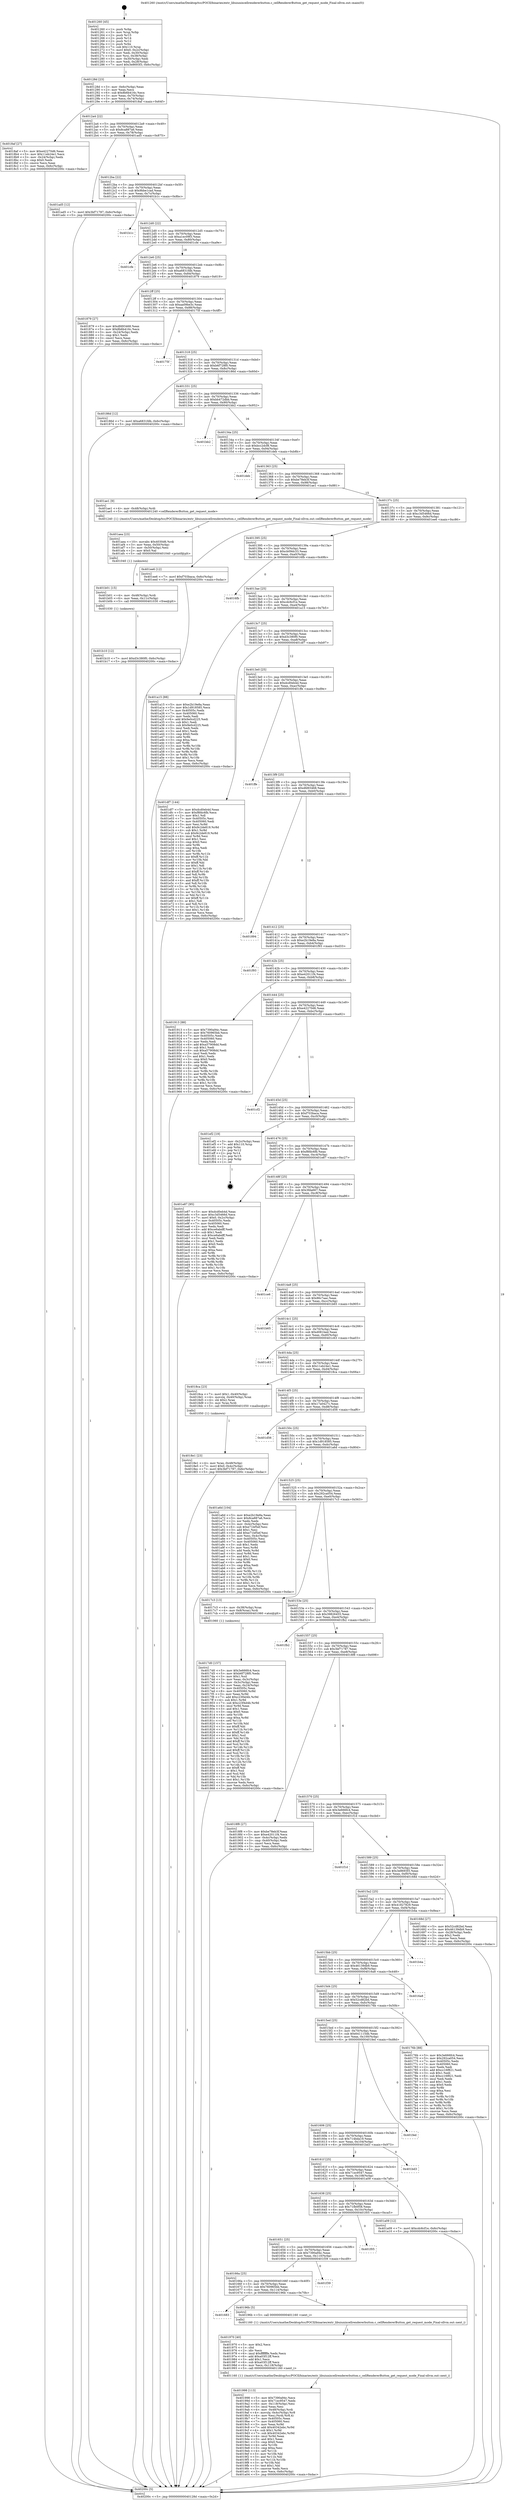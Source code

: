 digraph "0x401260" {
  label = "0x401260 (/mnt/c/Users/mathe/Desktop/tcc/POCII/binaries/extr_libuiunixcellrendererbutton.c_cellRendererButton_get_request_mode_Final-ollvm.out::main(0))"
  labelloc = "t"
  node[shape=record]

  Entry [label="",width=0.3,height=0.3,shape=circle,fillcolor=black,style=filled]
  "0x40128d" [label="{
     0x40128d [23]\l
     | [instrs]\l
     &nbsp;&nbsp;0x40128d \<+3\>: mov -0x6c(%rbp),%eax\l
     &nbsp;&nbsp;0x401290 \<+2\>: mov %eax,%ecx\l
     &nbsp;&nbsp;0x401292 \<+6\>: sub $0x8b6b416c,%ecx\l
     &nbsp;&nbsp;0x401298 \<+3\>: mov %eax,-0x70(%rbp)\l
     &nbsp;&nbsp;0x40129b \<+3\>: mov %ecx,-0x74(%rbp)\l
     &nbsp;&nbsp;0x40129e \<+6\>: je 00000000004018af \<main+0x64f\>\l
  }"]
  "0x4018af" [label="{
     0x4018af [27]\l
     | [instrs]\l
     &nbsp;&nbsp;0x4018af \<+5\>: mov $0xe42270d6,%eax\l
     &nbsp;&nbsp;0x4018b4 \<+5\>: mov $0x11eb24e1,%ecx\l
     &nbsp;&nbsp;0x4018b9 \<+3\>: mov -0x24(%rbp),%edx\l
     &nbsp;&nbsp;0x4018bc \<+3\>: cmp $0x0,%edx\l
     &nbsp;&nbsp;0x4018bf \<+3\>: cmove %ecx,%eax\l
     &nbsp;&nbsp;0x4018c2 \<+3\>: mov %eax,-0x6c(%rbp)\l
     &nbsp;&nbsp;0x4018c5 \<+5\>: jmp 000000000040200c \<main+0xdac\>\l
  }"]
  "0x4012a4" [label="{
     0x4012a4 [22]\l
     | [instrs]\l
     &nbsp;&nbsp;0x4012a4 \<+5\>: jmp 00000000004012a9 \<main+0x49\>\l
     &nbsp;&nbsp;0x4012a9 \<+3\>: mov -0x70(%rbp),%eax\l
     &nbsp;&nbsp;0x4012ac \<+5\>: sub $0x8ca887a6,%eax\l
     &nbsp;&nbsp;0x4012b1 \<+3\>: mov %eax,-0x78(%rbp)\l
     &nbsp;&nbsp;0x4012b4 \<+6\>: je 0000000000401ad5 \<main+0x875\>\l
  }"]
  Exit [label="",width=0.3,height=0.3,shape=circle,fillcolor=black,style=filled,peripheries=2]
  "0x401ad5" [label="{
     0x401ad5 [12]\l
     | [instrs]\l
     &nbsp;&nbsp;0x401ad5 \<+7\>: movl $0x3bf71787,-0x6c(%rbp)\l
     &nbsp;&nbsp;0x401adc \<+5\>: jmp 000000000040200c \<main+0xdac\>\l
  }"]
  "0x4012ba" [label="{
     0x4012ba [22]\l
     | [instrs]\l
     &nbsp;&nbsp;0x4012ba \<+5\>: jmp 00000000004012bf \<main+0x5f\>\l
     &nbsp;&nbsp;0x4012bf \<+3\>: mov -0x70(%rbp),%eax\l
     &nbsp;&nbsp;0x4012c2 \<+5\>: sub $0x9bbe1cad,%eax\l
     &nbsp;&nbsp;0x4012c7 \<+3\>: mov %eax,-0x7c(%rbp)\l
     &nbsp;&nbsp;0x4012ca \<+6\>: je 0000000000401b1c \<main+0x8bc\>\l
  }"]
  "0x401b10" [label="{
     0x401b10 [12]\l
     | [instrs]\l
     &nbsp;&nbsp;0x401b10 \<+7\>: movl $0xd3c380f0,-0x6c(%rbp)\l
     &nbsp;&nbsp;0x401b17 \<+5\>: jmp 000000000040200c \<main+0xdac\>\l
  }"]
  "0x401b1c" [label="{
     0x401b1c\l
  }", style=dashed]
  "0x4012d0" [label="{
     0x4012d0 [22]\l
     | [instrs]\l
     &nbsp;&nbsp;0x4012d0 \<+5\>: jmp 00000000004012d5 \<main+0x75\>\l
     &nbsp;&nbsp;0x4012d5 \<+3\>: mov -0x70(%rbp),%eax\l
     &nbsp;&nbsp;0x4012d8 \<+5\>: sub $0xa1ec09f3,%eax\l
     &nbsp;&nbsp;0x4012dd \<+3\>: mov %eax,-0x80(%rbp)\l
     &nbsp;&nbsp;0x4012e0 \<+6\>: je 0000000000401cfe \<main+0xa9e\>\l
  }"]
  "0x401b01" [label="{
     0x401b01 [15]\l
     | [instrs]\l
     &nbsp;&nbsp;0x401b01 \<+4\>: mov -0x48(%rbp),%rdi\l
     &nbsp;&nbsp;0x401b05 \<+6\>: mov %eax,-0x11c(%rbp)\l
     &nbsp;&nbsp;0x401b0b \<+5\>: call 0000000000401030 \<free@plt\>\l
     | [calls]\l
     &nbsp;&nbsp;0x401030 \{1\} (unknown)\l
  }"]
  "0x401cfe" [label="{
     0x401cfe\l
  }", style=dashed]
  "0x4012e6" [label="{
     0x4012e6 [25]\l
     | [instrs]\l
     &nbsp;&nbsp;0x4012e6 \<+5\>: jmp 00000000004012eb \<main+0x8b\>\l
     &nbsp;&nbsp;0x4012eb \<+3\>: mov -0x70(%rbp),%eax\l
     &nbsp;&nbsp;0x4012ee \<+5\>: sub $0xa6831fdb,%eax\l
     &nbsp;&nbsp;0x4012f3 \<+6\>: mov %eax,-0x84(%rbp)\l
     &nbsp;&nbsp;0x4012f9 \<+6\>: je 0000000000401879 \<main+0x619\>\l
  }"]
  "0x401aea" [label="{
     0x401aea [23]\l
     | [instrs]\l
     &nbsp;&nbsp;0x401aea \<+10\>: movabs $0x4030d6,%rdi\l
     &nbsp;&nbsp;0x401af4 \<+3\>: mov %eax,-0x50(%rbp)\l
     &nbsp;&nbsp;0x401af7 \<+3\>: mov -0x50(%rbp),%esi\l
     &nbsp;&nbsp;0x401afa \<+2\>: mov $0x0,%al\l
     &nbsp;&nbsp;0x401afc \<+5\>: call 0000000000401040 \<printf@plt\>\l
     | [calls]\l
     &nbsp;&nbsp;0x401040 \{1\} (unknown)\l
  }"]
  "0x401879" [label="{
     0x401879 [27]\l
     | [instrs]\l
     &nbsp;&nbsp;0x401879 \<+5\>: mov $0xdfd93468,%eax\l
     &nbsp;&nbsp;0x40187e \<+5\>: mov $0x8b6b416c,%ecx\l
     &nbsp;&nbsp;0x401883 \<+3\>: mov -0x24(%rbp),%edx\l
     &nbsp;&nbsp;0x401886 \<+3\>: cmp $0x1,%edx\l
     &nbsp;&nbsp;0x401889 \<+3\>: cmovl %ecx,%eax\l
     &nbsp;&nbsp;0x40188c \<+3\>: mov %eax,-0x6c(%rbp)\l
     &nbsp;&nbsp;0x40188f \<+5\>: jmp 000000000040200c \<main+0xdac\>\l
  }"]
  "0x4012ff" [label="{
     0x4012ff [25]\l
     | [instrs]\l
     &nbsp;&nbsp;0x4012ff \<+5\>: jmp 0000000000401304 \<main+0xa4\>\l
     &nbsp;&nbsp;0x401304 \<+3\>: mov -0x70(%rbp),%eax\l
     &nbsp;&nbsp;0x401307 \<+5\>: sub $0xaa09be3c,%eax\l
     &nbsp;&nbsp;0x40130c \<+6\>: mov %eax,-0x88(%rbp)\l
     &nbsp;&nbsp;0x401312 \<+6\>: je 000000000040175f \<main+0x4ff\>\l
  }"]
  "0x401998" [label="{
     0x401998 [113]\l
     | [instrs]\l
     &nbsp;&nbsp;0x401998 \<+5\>: mov $0x7390a94c,%ecx\l
     &nbsp;&nbsp;0x40199d \<+5\>: mov $0x71ec9547,%edx\l
     &nbsp;&nbsp;0x4019a2 \<+6\>: mov -0x118(%rbp),%esi\l
     &nbsp;&nbsp;0x4019a8 \<+3\>: imul %eax,%esi\l
     &nbsp;&nbsp;0x4019ab \<+4\>: mov -0x48(%rbp),%rdi\l
     &nbsp;&nbsp;0x4019af \<+4\>: movslq -0x4c(%rbp),%r8\l
     &nbsp;&nbsp;0x4019b3 \<+4\>: mov %esi,(%rdi,%r8,4)\l
     &nbsp;&nbsp;0x4019b7 \<+7\>: mov 0x40505c,%eax\l
     &nbsp;&nbsp;0x4019be \<+7\>: mov 0x405060,%esi\l
     &nbsp;&nbsp;0x4019c5 \<+3\>: mov %eax,%r9d\l
     &nbsp;&nbsp;0x4019c8 \<+7\>: add $0x40342ebc,%r9d\l
     &nbsp;&nbsp;0x4019cf \<+4\>: sub $0x1,%r9d\l
     &nbsp;&nbsp;0x4019d3 \<+7\>: sub $0x40342ebc,%r9d\l
     &nbsp;&nbsp;0x4019da \<+4\>: imul %r9d,%eax\l
     &nbsp;&nbsp;0x4019de \<+3\>: and $0x1,%eax\l
     &nbsp;&nbsp;0x4019e1 \<+3\>: cmp $0x0,%eax\l
     &nbsp;&nbsp;0x4019e4 \<+4\>: sete %r10b\l
     &nbsp;&nbsp;0x4019e8 \<+3\>: cmp $0xa,%esi\l
     &nbsp;&nbsp;0x4019eb \<+4\>: setl %r11b\l
     &nbsp;&nbsp;0x4019ef \<+3\>: mov %r10b,%bl\l
     &nbsp;&nbsp;0x4019f2 \<+3\>: and %r11b,%bl\l
     &nbsp;&nbsp;0x4019f5 \<+3\>: xor %r11b,%r10b\l
     &nbsp;&nbsp;0x4019f8 \<+3\>: or %r10b,%bl\l
     &nbsp;&nbsp;0x4019fb \<+3\>: test $0x1,%bl\l
     &nbsp;&nbsp;0x4019fe \<+3\>: cmovne %edx,%ecx\l
     &nbsp;&nbsp;0x401a01 \<+3\>: mov %ecx,-0x6c(%rbp)\l
     &nbsp;&nbsp;0x401a04 \<+5\>: jmp 000000000040200c \<main+0xdac\>\l
  }"]
  "0x40175f" [label="{
     0x40175f\l
  }", style=dashed]
  "0x401318" [label="{
     0x401318 [25]\l
     | [instrs]\l
     &nbsp;&nbsp;0x401318 \<+5\>: jmp 000000000040131d \<main+0xbd\>\l
     &nbsp;&nbsp;0x40131d \<+3\>: mov -0x70(%rbp),%eax\l
     &nbsp;&nbsp;0x401320 \<+5\>: sub $0xb6f728f0,%eax\l
     &nbsp;&nbsp;0x401325 \<+6\>: mov %eax,-0x8c(%rbp)\l
     &nbsp;&nbsp;0x40132b \<+6\>: je 000000000040186d \<main+0x60d\>\l
  }"]
  "0x401970" [label="{
     0x401970 [40]\l
     | [instrs]\l
     &nbsp;&nbsp;0x401970 \<+5\>: mov $0x2,%ecx\l
     &nbsp;&nbsp;0x401975 \<+1\>: cltd\l
     &nbsp;&nbsp;0x401976 \<+2\>: idiv %ecx\l
     &nbsp;&nbsp;0x401978 \<+6\>: imul $0xfffffffe,%edx,%ecx\l
     &nbsp;&nbsp;0x40197e \<+6\>: add $0xa03f12ff,%ecx\l
     &nbsp;&nbsp;0x401984 \<+3\>: add $0x1,%ecx\l
     &nbsp;&nbsp;0x401987 \<+6\>: sub $0xa03f12ff,%ecx\l
     &nbsp;&nbsp;0x40198d \<+6\>: mov %ecx,-0x118(%rbp)\l
     &nbsp;&nbsp;0x401993 \<+5\>: call 0000000000401160 \<next_i\>\l
     | [calls]\l
     &nbsp;&nbsp;0x401160 \{1\} (/mnt/c/Users/mathe/Desktop/tcc/POCII/binaries/extr_libuiunixcellrendererbutton.c_cellRendererButton_get_request_mode_Final-ollvm.out::next_i)\l
  }"]
  "0x40186d" [label="{
     0x40186d [12]\l
     | [instrs]\l
     &nbsp;&nbsp;0x40186d \<+7\>: movl $0xa6831fdb,-0x6c(%rbp)\l
     &nbsp;&nbsp;0x401874 \<+5\>: jmp 000000000040200c \<main+0xdac\>\l
  }"]
  "0x401331" [label="{
     0x401331 [25]\l
     | [instrs]\l
     &nbsp;&nbsp;0x401331 \<+5\>: jmp 0000000000401336 \<main+0xd6\>\l
     &nbsp;&nbsp;0x401336 \<+3\>: mov -0x70(%rbp),%eax\l
     &nbsp;&nbsp;0x401339 \<+5\>: sub $0xbb472dbb,%eax\l
     &nbsp;&nbsp;0x40133e \<+6\>: mov %eax,-0x90(%rbp)\l
     &nbsp;&nbsp;0x401344 \<+6\>: je 0000000000401bb2 \<main+0x952\>\l
  }"]
  "0x401683" [label="{
     0x401683\l
  }", style=dashed]
  "0x401bb2" [label="{
     0x401bb2\l
  }", style=dashed]
  "0x40134a" [label="{
     0x40134a [25]\l
     | [instrs]\l
     &nbsp;&nbsp;0x40134a \<+5\>: jmp 000000000040134f \<main+0xef\>\l
     &nbsp;&nbsp;0x40134f \<+3\>: mov -0x70(%rbp),%eax\l
     &nbsp;&nbsp;0x401352 \<+5\>: sub $0xbcc2dcf8,%eax\l
     &nbsp;&nbsp;0x401357 \<+6\>: mov %eax,-0x94(%rbp)\l
     &nbsp;&nbsp;0x40135d \<+6\>: je 0000000000401deb \<main+0xb8b\>\l
  }"]
  "0x40196b" [label="{
     0x40196b [5]\l
     | [instrs]\l
     &nbsp;&nbsp;0x40196b \<+5\>: call 0000000000401160 \<next_i\>\l
     | [calls]\l
     &nbsp;&nbsp;0x401160 \{1\} (/mnt/c/Users/mathe/Desktop/tcc/POCII/binaries/extr_libuiunixcellrendererbutton.c_cellRendererButton_get_request_mode_Final-ollvm.out::next_i)\l
  }"]
  "0x401deb" [label="{
     0x401deb\l
  }", style=dashed]
  "0x401363" [label="{
     0x401363 [25]\l
     | [instrs]\l
     &nbsp;&nbsp;0x401363 \<+5\>: jmp 0000000000401368 \<main+0x108\>\l
     &nbsp;&nbsp;0x401368 \<+3\>: mov -0x70(%rbp),%eax\l
     &nbsp;&nbsp;0x40136b \<+5\>: sub $0xbe78eb3f,%eax\l
     &nbsp;&nbsp;0x401370 \<+6\>: mov %eax,-0x98(%rbp)\l
     &nbsp;&nbsp;0x401376 \<+6\>: je 0000000000401ae1 \<main+0x881\>\l
  }"]
  "0x40166a" [label="{
     0x40166a [25]\l
     | [instrs]\l
     &nbsp;&nbsp;0x40166a \<+5\>: jmp 000000000040166f \<main+0x40f\>\l
     &nbsp;&nbsp;0x40166f \<+3\>: mov -0x70(%rbp),%eax\l
     &nbsp;&nbsp;0x401672 \<+5\>: sub $0x760965bb,%eax\l
     &nbsp;&nbsp;0x401677 \<+6\>: mov %eax,-0x114(%rbp)\l
     &nbsp;&nbsp;0x40167d \<+6\>: je 000000000040196b \<main+0x70b\>\l
  }"]
  "0x401ae1" [label="{
     0x401ae1 [9]\l
     | [instrs]\l
     &nbsp;&nbsp;0x401ae1 \<+4\>: mov -0x48(%rbp),%rdi\l
     &nbsp;&nbsp;0x401ae5 \<+5\>: call 0000000000401240 \<cellRendererButton_get_request_mode\>\l
     | [calls]\l
     &nbsp;&nbsp;0x401240 \{1\} (/mnt/c/Users/mathe/Desktop/tcc/POCII/binaries/extr_libuiunixcellrendererbutton.c_cellRendererButton_get_request_mode_Final-ollvm.out::cellRendererButton_get_request_mode)\l
  }"]
  "0x40137c" [label="{
     0x40137c [25]\l
     | [instrs]\l
     &nbsp;&nbsp;0x40137c \<+5\>: jmp 0000000000401381 \<main+0x121\>\l
     &nbsp;&nbsp;0x401381 \<+3\>: mov -0x70(%rbp),%eax\l
     &nbsp;&nbsp;0x401384 \<+5\>: sub $0xc3d5466d,%eax\l
     &nbsp;&nbsp;0x401389 \<+6\>: mov %eax,-0x9c(%rbp)\l
     &nbsp;&nbsp;0x40138f \<+6\>: je 0000000000401ee6 \<main+0xc86\>\l
  }"]
  "0x401f39" [label="{
     0x401f39\l
  }", style=dashed]
  "0x401ee6" [label="{
     0x401ee6 [12]\l
     | [instrs]\l
     &nbsp;&nbsp;0x401ee6 \<+7\>: movl $0xf703baca,-0x6c(%rbp)\l
     &nbsp;&nbsp;0x401eed \<+5\>: jmp 000000000040200c \<main+0xdac\>\l
  }"]
  "0x401395" [label="{
     0x401395 [25]\l
     | [instrs]\l
     &nbsp;&nbsp;0x401395 \<+5\>: jmp 000000000040139a \<main+0x13a\>\l
     &nbsp;&nbsp;0x40139a \<+3\>: mov -0x70(%rbp),%eax\l
     &nbsp;&nbsp;0x40139d \<+5\>: sub $0xcb09dc33,%eax\l
     &nbsp;&nbsp;0x4013a2 \<+6\>: mov %eax,-0xa0(%rbp)\l
     &nbsp;&nbsp;0x4013a8 \<+6\>: je 00000000004016fb \<main+0x49b\>\l
  }"]
  "0x401651" [label="{
     0x401651 [25]\l
     | [instrs]\l
     &nbsp;&nbsp;0x401651 \<+5\>: jmp 0000000000401656 \<main+0x3f6\>\l
     &nbsp;&nbsp;0x401656 \<+3\>: mov -0x70(%rbp),%eax\l
     &nbsp;&nbsp;0x401659 \<+5\>: sub $0x7390a94c,%eax\l
     &nbsp;&nbsp;0x40165e \<+6\>: mov %eax,-0x110(%rbp)\l
     &nbsp;&nbsp;0x401664 \<+6\>: je 0000000000401f39 \<main+0xcd9\>\l
  }"]
  "0x4016fb" [label="{
     0x4016fb\l
  }", style=dashed]
  "0x4013ae" [label="{
     0x4013ae [25]\l
     | [instrs]\l
     &nbsp;&nbsp;0x4013ae \<+5\>: jmp 00000000004013b3 \<main+0x153\>\l
     &nbsp;&nbsp;0x4013b3 \<+3\>: mov -0x70(%rbp),%eax\l
     &nbsp;&nbsp;0x4013b6 \<+5\>: sub $0xcdc6cf1e,%eax\l
     &nbsp;&nbsp;0x4013bb \<+6\>: mov %eax,-0xa4(%rbp)\l
     &nbsp;&nbsp;0x4013c1 \<+6\>: je 0000000000401a15 \<main+0x7b5\>\l
  }"]
  "0x401f05" [label="{
     0x401f05\l
  }", style=dashed]
  "0x401a15" [label="{
     0x401a15 [88]\l
     | [instrs]\l
     &nbsp;&nbsp;0x401a15 \<+5\>: mov $0xe2b19e8a,%eax\l
     &nbsp;&nbsp;0x401a1a \<+5\>: mov $0x1d918585,%ecx\l
     &nbsp;&nbsp;0x401a1f \<+7\>: mov 0x40505c,%edx\l
     &nbsp;&nbsp;0x401a26 \<+7\>: mov 0x405060,%esi\l
     &nbsp;&nbsp;0x401a2d \<+2\>: mov %edx,%edi\l
     &nbsp;&nbsp;0x401a2f \<+6\>: add $0x9e0cd225,%edi\l
     &nbsp;&nbsp;0x401a35 \<+3\>: sub $0x1,%edi\l
     &nbsp;&nbsp;0x401a38 \<+6\>: sub $0x9e0cd225,%edi\l
     &nbsp;&nbsp;0x401a3e \<+3\>: imul %edi,%edx\l
     &nbsp;&nbsp;0x401a41 \<+3\>: and $0x1,%edx\l
     &nbsp;&nbsp;0x401a44 \<+3\>: cmp $0x0,%edx\l
     &nbsp;&nbsp;0x401a47 \<+4\>: sete %r8b\l
     &nbsp;&nbsp;0x401a4b \<+3\>: cmp $0xa,%esi\l
     &nbsp;&nbsp;0x401a4e \<+4\>: setl %r9b\l
     &nbsp;&nbsp;0x401a52 \<+3\>: mov %r8b,%r10b\l
     &nbsp;&nbsp;0x401a55 \<+3\>: and %r9b,%r10b\l
     &nbsp;&nbsp;0x401a58 \<+3\>: xor %r9b,%r8b\l
     &nbsp;&nbsp;0x401a5b \<+3\>: or %r8b,%r10b\l
     &nbsp;&nbsp;0x401a5e \<+4\>: test $0x1,%r10b\l
     &nbsp;&nbsp;0x401a62 \<+3\>: cmovne %ecx,%eax\l
     &nbsp;&nbsp;0x401a65 \<+3\>: mov %eax,-0x6c(%rbp)\l
     &nbsp;&nbsp;0x401a68 \<+5\>: jmp 000000000040200c \<main+0xdac\>\l
  }"]
  "0x4013c7" [label="{
     0x4013c7 [25]\l
     | [instrs]\l
     &nbsp;&nbsp;0x4013c7 \<+5\>: jmp 00000000004013cc \<main+0x16c\>\l
     &nbsp;&nbsp;0x4013cc \<+3\>: mov -0x70(%rbp),%eax\l
     &nbsp;&nbsp;0x4013cf \<+5\>: sub $0xd3c380f0,%eax\l
     &nbsp;&nbsp;0x4013d4 \<+6\>: mov %eax,-0xa8(%rbp)\l
     &nbsp;&nbsp;0x4013da \<+6\>: je 0000000000401df7 \<main+0xb97\>\l
  }"]
  "0x401638" [label="{
     0x401638 [25]\l
     | [instrs]\l
     &nbsp;&nbsp;0x401638 \<+5\>: jmp 000000000040163d \<main+0x3dd\>\l
     &nbsp;&nbsp;0x40163d \<+3\>: mov -0x70(%rbp),%eax\l
     &nbsp;&nbsp;0x401640 \<+5\>: sub $0x71fb0f58,%eax\l
     &nbsp;&nbsp;0x401645 \<+6\>: mov %eax,-0x10c(%rbp)\l
     &nbsp;&nbsp;0x40164b \<+6\>: je 0000000000401f05 \<main+0xca5\>\l
  }"]
  "0x401df7" [label="{
     0x401df7 [144]\l
     | [instrs]\l
     &nbsp;&nbsp;0x401df7 \<+5\>: mov $0xdcd0eb4d,%eax\l
     &nbsp;&nbsp;0x401dfc \<+5\>: mov $0xf8fdc6fb,%ecx\l
     &nbsp;&nbsp;0x401e01 \<+2\>: mov $0x1,%dl\l
     &nbsp;&nbsp;0x401e03 \<+7\>: mov 0x40505c,%esi\l
     &nbsp;&nbsp;0x401e0a \<+7\>: mov 0x405060,%edi\l
     &nbsp;&nbsp;0x401e11 \<+3\>: mov %esi,%r8d\l
     &nbsp;&nbsp;0x401e14 \<+7\>: add $0x9c2de819,%r8d\l
     &nbsp;&nbsp;0x401e1b \<+4\>: sub $0x1,%r8d\l
     &nbsp;&nbsp;0x401e1f \<+7\>: sub $0x9c2de819,%r8d\l
     &nbsp;&nbsp;0x401e26 \<+4\>: imul %r8d,%esi\l
     &nbsp;&nbsp;0x401e2a \<+3\>: and $0x1,%esi\l
     &nbsp;&nbsp;0x401e2d \<+3\>: cmp $0x0,%esi\l
     &nbsp;&nbsp;0x401e30 \<+4\>: sete %r9b\l
     &nbsp;&nbsp;0x401e34 \<+3\>: cmp $0xa,%edi\l
     &nbsp;&nbsp;0x401e37 \<+4\>: setl %r10b\l
     &nbsp;&nbsp;0x401e3b \<+3\>: mov %r9b,%r11b\l
     &nbsp;&nbsp;0x401e3e \<+4\>: xor $0xff,%r11b\l
     &nbsp;&nbsp;0x401e42 \<+3\>: mov %r10b,%bl\l
     &nbsp;&nbsp;0x401e45 \<+3\>: xor $0xff,%bl\l
     &nbsp;&nbsp;0x401e48 \<+3\>: xor $0x1,%dl\l
     &nbsp;&nbsp;0x401e4b \<+3\>: mov %r11b,%r14b\l
     &nbsp;&nbsp;0x401e4e \<+4\>: and $0xff,%r14b\l
     &nbsp;&nbsp;0x401e52 \<+3\>: and %dl,%r9b\l
     &nbsp;&nbsp;0x401e55 \<+3\>: mov %bl,%r15b\l
     &nbsp;&nbsp;0x401e58 \<+4\>: and $0xff,%r15b\l
     &nbsp;&nbsp;0x401e5c \<+3\>: and %dl,%r10b\l
     &nbsp;&nbsp;0x401e5f \<+3\>: or %r9b,%r14b\l
     &nbsp;&nbsp;0x401e62 \<+3\>: or %r10b,%r15b\l
     &nbsp;&nbsp;0x401e65 \<+3\>: xor %r15b,%r14b\l
     &nbsp;&nbsp;0x401e68 \<+3\>: or %bl,%r11b\l
     &nbsp;&nbsp;0x401e6b \<+4\>: xor $0xff,%r11b\l
     &nbsp;&nbsp;0x401e6f \<+3\>: or $0x1,%dl\l
     &nbsp;&nbsp;0x401e72 \<+3\>: and %dl,%r11b\l
     &nbsp;&nbsp;0x401e75 \<+3\>: or %r11b,%r14b\l
     &nbsp;&nbsp;0x401e78 \<+4\>: test $0x1,%r14b\l
     &nbsp;&nbsp;0x401e7c \<+3\>: cmovne %ecx,%eax\l
     &nbsp;&nbsp;0x401e7f \<+3\>: mov %eax,-0x6c(%rbp)\l
     &nbsp;&nbsp;0x401e82 \<+5\>: jmp 000000000040200c \<main+0xdac\>\l
  }"]
  "0x4013e0" [label="{
     0x4013e0 [25]\l
     | [instrs]\l
     &nbsp;&nbsp;0x4013e0 \<+5\>: jmp 00000000004013e5 \<main+0x185\>\l
     &nbsp;&nbsp;0x4013e5 \<+3\>: mov -0x70(%rbp),%eax\l
     &nbsp;&nbsp;0x4013e8 \<+5\>: sub $0xdcd0eb4d,%eax\l
     &nbsp;&nbsp;0x4013ed \<+6\>: mov %eax,-0xac(%rbp)\l
     &nbsp;&nbsp;0x4013f3 \<+6\>: je 0000000000401ffe \<main+0xd9e\>\l
  }"]
  "0x401a09" [label="{
     0x401a09 [12]\l
     | [instrs]\l
     &nbsp;&nbsp;0x401a09 \<+7\>: movl $0xcdc6cf1e,-0x6c(%rbp)\l
     &nbsp;&nbsp;0x401a10 \<+5\>: jmp 000000000040200c \<main+0xdac\>\l
  }"]
  "0x401ffe" [label="{
     0x401ffe\l
  }", style=dashed]
  "0x4013f9" [label="{
     0x4013f9 [25]\l
     | [instrs]\l
     &nbsp;&nbsp;0x4013f9 \<+5\>: jmp 00000000004013fe \<main+0x19e\>\l
     &nbsp;&nbsp;0x4013fe \<+3\>: mov -0x70(%rbp),%eax\l
     &nbsp;&nbsp;0x401401 \<+5\>: sub $0xdfd93468,%eax\l
     &nbsp;&nbsp;0x401406 \<+6\>: mov %eax,-0xb0(%rbp)\l
     &nbsp;&nbsp;0x40140c \<+6\>: je 0000000000401894 \<main+0x634\>\l
  }"]
  "0x40161f" [label="{
     0x40161f [25]\l
     | [instrs]\l
     &nbsp;&nbsp;0x40161f \<+5\>: jmp 0000000000401624 \<main+0x3c4\>\l
     &nbsp;&nbsp;0x401624 \<+3\>: mov -0x70(%rbp),%eax\l
     &nbsp;&nbsp;0x401627 \<+5\>: sub $0x71ec9547,%eax\l
     &nbsp;&nbsp;0x40162c \<+6\>: mov %eax,-0x108(%rbp)\l
     &nbsp;&nbsp;0x401632 \<+6\>: je 0000000000401a09 \<main+0x7a9\>\l
  }"]
  "0x401894" [label="{
     0x401894\l
  }", style=dashed]
  "0x401412" [label="{
     0x401412 [25]\l
     | [instrs]\l
     &nbsp;&nbsp;0x401412 \<+5\>: jmp 0000000000401417 \<main+0x1b7\>\l
     &nbsp;&nbsp;0x401417 \<+3\>: mov -0x70(%rbp),%eax\l
     &nbsp;&nbsp;0x40141a \<+5\>: sub $0xe2b19e8a,%eax\l
     &nbsp;&nbsp;0x40141f \<+6\>: mov %eax,-0xb4(%rbp)\l
     &nbsp;&nbsp;0x401425 \<+6\>: je 0000000000401f93 \<main+0xd33\>\l
  }"]
  "0x401bd3" [label="{
     0x401bd3\l
  }", style=dashed]
  "0x401f93" [label="{
     0x401f93\l
  }", style=dashed]
  "0x40142b" [label="{
     0x40142b [25]\l
     | [instrs]\l
     &nbsp;&nbsp;0x40142b \<+5\>: jmp 0000000000401430 \<main+0x1d0\>\l
     &nbsp;&nbsp;0x401430 \<+3\>: mov -0x70(%rbp),%eax\l
     &nbsp;&nbsp;0x401433 \<+5\>: sub $0xe42011f4,%eax\l
     &nbsp;&nbsp;0x401438 \<+6\>: mov %eax,-0xb8(%rbp)\l
     &nbsp;&nbsp;0x40143e \<+6\>: je 0000000000401913 \<main+0x6b3\>\l
  }"]
  "0x401606" [label="{
     0x401606 [25]\l
     | [instrs]\l
     &nbsp;&nbsp;0x401606 \<+5\>: jmp 000000000040160b \<main+0x3ab\>\l
     &nbsp;&nbsp;0x40160b \<+3\>: mov -0x70(%rbp),%eax\l
     &nbsp;&nbsp;0x40160e \<+5\>: sub $0x714bda19,%eax\l
     &nbsp;&nbsp;0x401613 \<+6\>: mov %eax,-0x104(%rbp)\l
     &nbsp;&nbsp;0x401619 \<+6\>: je 0000000000401bd3 \<main+0x973\>\l
  }"]
  "0x401913" [label="{
     0x401913 [88]\l
     | [instrs]\l
     &nbsp;&nbsp;0x401913 \<+5\>: mov $0x7390a94c,%eax\l
     &nbsp;&nbsp;0x401918 \<+5\>: mov $0x760965bb,%ecx\l
     &nbsp;&nbsp;0x40191d \<+7\>: mov 0x40505c,%edx\l
     &nbsp;&nbsp;0x401924 \<+7\>: mov 0x405060,%esi\l
     &nbsp;&nbsp;0x40192b \<+2\>: mov %edx,%edi\l
     &nbsp;&nbsp;0x40192d \<+6\>: add $0xa57908dd,%edi\l
     &nbsp;&nbsp;0x401933 \<+3\>: sub $0x1,%edi\l
     &nbsp;&nbsp;0x401936 \<+6\>: sub $0xa57908dd,%edi\l
     &nbsp;&nbsp;0x40193c \<+3\>: imul %edi,%edx\l
     &nbsp;&nbsp;0x40193f \<+3\>: and $0x1,%edx\l
     &nbsp;&nbsp;0x401942 \<+3\>: cmp $0x0,%edx\l
     &nbsp;&nbsp;0x401945 \<+4\>: sete %r8b\l
     &nbsp;&nbsp;0x401949 \<+3\>: cmp $0xa,%esi\l
     &nbsp;&nbsp;0x40194c \<+4\>: setl %r9b\l
     &nbsp;&nbsp;0x401950 \<+3\>: mov %r8b,%r10b\l
     &nbsp;&nbsp;0x401953 \<+3\>: and %r9b,%r10b\l
     &nbsp;&nbsp;0x401956 \<+3\>: xor %r9b,%r8b\l
     &nbsp;&nbsp;0x401959 \<+3\>: or %r8b,%r10b\l
     &nbsp;&nbsp;0x40195c \<+4\>: test $0x1,%r10b\l
     &nbsp;&nbsp;0x401960 \<+3\>: cmovne %ecx,%eax\l
     &nbsp;&nbsp;0x401963 \<+3\>: mov %eax,-0x6c(%rbp)\l
     &nbsp;&nbsp;0x401966 \<+5\>: jmp 000000000040200c \<main+0xdac\>\l
  }"]
  "0x401444" [label="{
     0x401444 [25]\l
     | [instrs]\l
     &nbsp;&nbsp;0x401444 \<+5\>: jmp 0000000000401449 \<main+0x1e9\>\l
     &nbsp;&nbsp;0x401449 \<+3\>: mov -0x70(%rbp),%eax\l
     &nbsp;&nbsp;0x40144c \<+5\>: sub $0xe42270d6,%eax\l
     &nbsp;&nbsp;0x401451 \<+6\>: mov %eax,-0xbc(%rbp)\l
     &nbsp;&nbsp;0x401457 \<+6\>: je 0000000000401cf2 \<main+0xa92\>\l
  }"]
  "0x401fed" [label="{
     0x401fed\l
  }", style=dashed]
  "0x401cf2" [label="{
     0x401cf2\l
  }", style=dashed]
  "0x40145d" [label="{
     0x40145d [25]\l
     | [instrs]\l
     &nbsp;&nbsp;0x40145d \<+5\>: jmp 0000000000401462 \<main+0x202\>\l
     &nbsp;&nbsp;0x401462 \<+3\>: mov -0x70(%rbp),%eax\l
     &nbsp;&nbsp;0x401465 \<+5\>: sub $0xf703baca,%eax\l
     &nbsp;&nbsp;0x40146a \<+6\>: mov %eax,-0xc0(%rbp)\l
     &nbsp;&nbsp;0x401470 \<+6\>: je 0000000000401ef2 \<main+0xc92\>\l
  }"]
  "0x4018e1" [label="{
     0x4018e1 [23]\l
     | [instrs]\l
     &nbsp;&nbsp;0x4018e1 \<+4\>: mov %rax,-0x48(%rbp)\l
     &nbsp;&nbsp;0x4018e5 \<+7\>: movl $0x0,-0x4c(%rbp)\l
     &nbsp;&nbsp;0x4018ec \<+7\>: movl $0x3bf71787,-0x6c(%rbp)\l
     &nbsp;&nbsp;0x4018f3 \<+5\>: jmp 000000000040200c \<main+0xdac\>\l
  }"]
  "0x401ef2" [label="{
     0x401ef2 [19]\l
     | [instrs]\l
     &nbsp;&nbsp;0x401ef2 \<+3\>: mov -0x2c(%rbp),%eax\l
     &nbsp;&nbsp;0x401ef5 \<+7\>: add $0x110,%rsp\l
     &nbsp;&nbsp;0x401efc \<+1\>: pop %rbx\l
     &nbsp;&nbsp;0x401efd \<+2\>: pop %r12\l
     &nbsp;&nbsp;0x401eff \<+2\>: pop %r14\l
     &nbsp;&nbsp;0x401f01 \<+2\>: pop %r15\l
     &nbsp;&nbsp;0x401f03 \<+1\>: pop %rbp\l
     &nbsp;&nbsp;0x401f04 \<+1\>: ret\l
  }"]
  "0x401476" [label="{
     0x401476 [25]\l
     | [instrs]\l
     &nbsp;&nbsp;0x401476 \<+5\>: jmp 000000000040147b \<main+0x21b\>\l
     &nbsp;&nbsp;0x40147b \<+3\>: mov -0x70(%rbp),%eax\l
     &nbsp;&nbsp;0x40147e \<+5\>: sub $0xf8fdc6fb,%eax\l
     &nbsp;&nbsp;0x401483 \<+6\>: mov %eax,-0xc4(%rbp)\l
     &nbsp;&nbsp;0x401489 \<+6\>: je 0000000000401e87 \<main+0xc27\>\l
  }"]
  "0x4017d0" [label="{
     0x4017d0 [157]\l
     | [instrs]\l
     &nbsp;&nbsp;0x4017d0 \<+5\>: mov $0x3e666fc4,%ecx\l
     &nbsp;&nbsp;0x4017d5 \<+5\>: mov $0xb6f728f0,%edx\l
     &nbsp;&nbsp;0x4017da \<+3\>: mov $0x1,%sil\l
     &nbsp;&nbsp;0x4017dd \<+3\>: mov %eax,-0x3c(%rbp)\l
     &nbsp;&nbsp;0x4017e0 \<+3\>: mov -0x3c(%rbp),%eax\l
     &nbsp;&nbsp;0x4017e3 \<+3\>: mov %eax,-0x24(%rbp)\l
     &nbsp;&nbsp;0x4017e6 \<+7\>: mov 0x40505c,%eax\l
     &nbsp;&nbsp;0x4017ed \<+8\>: mov 0x405060,%r8d\l
     &nbsp;&nbsp;0x4017f5 \<+3\>: mov %eax,%r9d\l
     &nbsp;&nbsp;0x4017f8 \<+7\>: add $0xc23f4d4b,%r9d\l
     &nbsp;&nbsp;0x4017ff \<+4\>: sub $0x1,%r9d\l
     &nbsp;&nbsp;0x401803 \<+7\>: sub $0xc23f4d4b,%r9d\l
     &nbsp;&nbsp;0x40180a \<+4\>: imul %r9d,%eax\l
     &nbsp;&nbsp;0x40180e \<+3\>: and $0x1,%eax\l
     &nbsp;&nbsp;0x401811 \<+3\>: cmp $0x0,%eax\l
     &nbsp;&nbsp;0x401814 \<+4\>: sete %r10b\l
     &nbsp;&nbsp;0x401818 \<+4\>: cmp $0xa,%r8d\l
     &nbsp;&nbsp;0x40181c \<+4\>: setl %r11b\l
     &nbsp;&nbsp;0x401820 \<+3\>: mov %r10b,%bl\l
     &nbsp;&nbsp;0x401823 \<+3\>: xor $0xff,%bl\l
     &nbsp;&nbsp;0x401826 \<+3\>: mov %r11b,%r14b\l
     &nbsp;&nbsp;0x401829 \<+4\>: xor $0xff,%r14b\l
     &nbsp;&nbsp;0x40182d \<+4\>: xor $0x1,%sil\l
     &nbsp;&nbsp;0x401831 \<+3\>: mov %bl,%r15b\l
     &nbsp;&nbsp;0x401834 \<+4\>: and $0xff,%r15b\l
     &nbsp;&nbsp;0x401838 \<+3\>: and %sil,%r10b\l
     &nbsp;&nbsp;0x40183b \<+3\>: mov %r14b,%r12b\l
     &nbsp;&nbsp;0x40183e \<+4\>: and $0xff,%r12b\l
     &nbsp;&nbsp;0x401842 \<+3\>: and %sil,%r11b\l
     &nbsp;&nbsp;0x401845 \<+3\>: or %r10b,%r15b\l
     &nbsp;&nbsp;0x401848 \<+3\>: or %r11b,%r12b\l
     &nbsp;&nbsp;0x40184b \<+3\>: xor %r12b,%r15b\l
     &nbsp;&nbsp;0x40184e \<+3\>: or %r14b,%bl\l
     &nbsp;&nbsp;0x401851 \<+3\>: xor $0xff,%bl\l
     &nbsp;&nbsp;0x401854 \<+4\>: or $0x1,%sil\l
     &nbsp;&nbsp;0x401858 \<+3\>: and %sil,%bl\l
     &nbsp;&nbsp;0x40185b \<+3\>: or %bl,%r15b\l
     &nbsp;&nbsp;0x40185e \<+4\>: test $0x1,%r15b\l
     &nbsp;&nbsp;0x401862 \<+3\>: cmovne %edx,%ecx\l
     &nbsp;&nbsp;0x401865 \<+3\>: mov %ecx,-0x6c(%rbp)\l
     &nbsp;&nbsp;0x401868 \<+5\>: jmp 000000000040200c \<main+0xdac\>\l
  }"]
  "0x401e87" [label="{
     0x401e87 [95]\l
     | [instrs]\l
     &nbsp;&nbsp;0x401e87 \<+5\>: mov $0xdcd0eb4d,%eax\l
     &nbsp;&nbsp;0x401e8c \<+5\>: mov $0xc3d5466d,%ecx\l
     &nbsp;&nbsp;0x401e91 \<+7\>: movl $0x0,-0x2c(%rbp)\l
     &nbsp;&nbsp;0x401e98 \<+7\>: mov 0x40505c,%edx\l
     &nbsp;&nbsp;0x401e9f \<+7\>: mov 0x405060,%esi\l
     &nbsp;&nbsp;0x401ea6 \<+2\>: mov %edx,%edi\l
     &nbsp;&nbsp;0x401ea8 \<+6\>: add $0xce6abdff,%edi\l
     &nbsp;&nbsp;0x401eae \<+3\>: sub $0x1,%edi\l
     &nbsp;&nbsp;0x401eb1 \<+6\>: sub $0xce6abdff,%edi\l
     &nbsp;&nbsp;0x401eb7 \<+3\>: imul %edi,%edx\l
     &nbsp;&nbsp;0x401eba \<+3\>: and $0x1,%edx\l
     &nbsp;&nbsp;0x401ebd \<+3\>: cmp $0x0,%edx\l
     &nbsp;&nbsp;0x401ec0 \<+4\>: sete %r8b\l
     &nbsp;&nbsp;0x401ec4 \<+3\>: cmp $0xa,%esi\l
     &nbsp;&nbsp;0x401ec7 \<+4\>: setl %r9b\l
     &nbsp;&nbsp;0x401ecb \<+3\>: mov %r8b,%r10b\l
     &nbsp;&nbsp;0x401ece \<+3\>: and %r9b,%r10b\l
     &nbsp;&nbsp;0x401ed1 \<+3\>: xor %r9b,%r8b\l
     &nbsp;&nbsp;0x401ed4 \<+3\>: or %r8b,%r10b\l
     &nbsp;&nbsp;0x401ed7 \<+4\>: test $0x1,%r10b\l
     &nbsp;&nbsp;0x401edb \<+3\>: cmovne %ecx,%eax\l
     &nbsp;&nbsp;0x401ede \<+3\>: mov %eax,-0x6c(%rbp)\l
     &nbsp;&nbsp;0x401ee1 \<+5\>: jmp 000000000040200c \<main+0xdac\>\l
  }"]
  "0x40148f" [label="{
     0x40148f [25]\l
     | [instrs]\l
     &nbsp;&nbsp;0x40148f \<+5\>: jmp 0000000000401494 \<main+0x234\>\l
     &nbsp;&nbsp;0x401494 \<+3\>: mov -0x70(%rbp),%eax\l
     &nbsp;&nbsp;0x401497 \<+5\>: sub $0x3fda667,%eax\l
     &nbsp;&nbsp;0x40149c \<+6\>: mov %eax,-0xc8(%rbp)\l
     &nbsp;&nbsp;0x4014a2 \<+6\>: je 0000000000401ce6 \<main+0xa86\>\l
  }"]
  "0x4015ed" [label="{
     0x4015ed [25]\l
     | [instrs]\l
     &nbsp;&nbsp;0x4015ed \<+5\>: jmp 00000000004015f2 \<main+0x392\>\l
     &nbsp;&nbsp;0x4015f2 \<+3\>: mov -0x70(%rbp),%eax\l
     &nbsp;&nbsp;0x4015f5 \<+5\>: sub $0x641115db,%eax\l
     &nbsp;&nbsp;0x4015fa \<+6\>: mov %eax,-0x100(%rbp)\l
     &nbsp;&nbsp;0x401600 \<+6\>: je 0000000000401fed \<main+0xd8d\>\l
  }"]
  "0x401ce6" [label="{
     0x401ce6\l
  }", style=dashed]
  "0x4014a8" [label="{
     0x4014a8 [25]\l
     | [instrs]\l
     &nbsp;&nbsp;0x4014a8 \<+5\>: jmp 00000000004014ad \<main+0x24d\>\l
     &nbsp;&nbsp;0x4014ad \<+3\>: mov -0x70(%rbp),%eax\l
     &nbsp;&nbsp;0x4014b0 \<+5\>: sub $0x86c7aac,%eax\l
     &nbsp;&nbsp;0x4014b5 \<+6\>: mov %eax,-0xcc(%rbp)\l
     &nbsp;&nbsp;0x4014bb \<+6\>: je 0000000000401b65 \<main+0x905\>\l
  }"]
  "0x40176b" [label="{
     0x40176b [88]\l
     | [instrs]\l
     &nbsp;&nbsp;0x40176b \<+5\>: mov $0x3e666fc4,%eax\l
     &nbsp;&nbsp;0x401770 \<+5\>: mov $0x292ca054,%ecx\l
     &nbsp;&nbsp;0x401775 \<+7\>: mov 0x40505c,%edx\l
     &nbsp;&nbsp;0x40177c \<+7\>: mov 0x405060,%esi\l
     &nbsp;&nbsp;0x401783 \<+2\>: mov %edx,%edi\l
     &nbsp;&nbsp;0x401785 \<+6\>: add $0xcc16f821,%edi\l
     &nbsp;&nbsp;0x40178b \<+3\>: sub $0x1,%edi\l
     &nbsp;&nbsp;0x40178e \<+6\>: sub $0xcc16f821,%edi\l
     &nbsp;&nbsp;0x401794 \<+3\>: imul %edi,%edx\l
     &nbsp;&nbsp;0x401797 \<+3\>: and $0x1,%edx\l
     &nbsp;&nbsp;0x40179a \<+3\>: cmp $0x0,%edx\l
     &nbsp;&nbsp;0x40179d \<+4\>: sete %r8b\l
     &nbsp;&nbsp;0x4017a1 \<+3\>: cmp $0xa,%esi\l
     &nbsp;&nbsp;0x4017a4 \<+4\>: setl %r9b\l
     &nbsp;&nbsp;0x4017a8 \<+3\>: mov %r8b,%r10b\l
     &nbsp;&nbsp;0x4017ab \<+3\>: and %r9b,%r10b\l
     &nbsp;&nbsp;0x4017ae \<+3\>: xor %r9b,%r8b\l
     &nbsp;&nbsp;0x4017b1 \<+3\>: or %r8b,%r10b\l
     &nbsp;&nbsp;0x4017b4 \<+4\>: test $0x1,%r10b\l
     &nbsp;&nbsp;0x4017b8 \<+3\>: cmovne %ecx,%eax\l
     &nbsp;&nbsp;0x4017bb \<+3\>: mov %eax,-0x6c(%rbp)\l
     &nbsp;&nbsp;0x4017be \<+5\>: jmp 000000000040200c \<main+0xdac\>\l
  }"]
  "0x401b65" [label="{
     0x401b65\l
  }", style=dashed]
  "0x4014c1" [label="{
     0x4014c1 [25]\l
     | [instrs]\l
     &nbsp;&nbsp;0x4014c1 \<+5\>: jmp 00000000004014c6 \<main+0x266\>\l
     &nbsp;&nbsp;0x4014c6 \<+3\>: mov -0x70(%rbp),%eax\l
     &nbsp;&nbsp;0x4014c9 \<+5\>: sub $0xd081bed,%eax\l
     &nbsp;&nbsp;0x4014ce \<+6\>: mov %eax,-0xd0(%rbp)\l
     &nbsp;&nbsp;0x4014d4 \<+6\>: je 0000000000401c63 \<main+0xa03\>\l
  }"]
  "0x4015d4" [label="{
     0x4015d4 [25]\l
     | [instrs]\l
     &nbsp;&nbsp;0x4015d4 \<+5\>: jmp 00000000004015d9 \<main+0x379\>\l
     &nbsp;&nbsp;0x4015d9 \<+3\>: mov -0x70(%rbp),%eax\l
     &nbsp;&nbsp;0x4015dc \<+5\>: sub $0x52cd82bd,%eax\l
     &nbsp;&nbsp;0x4015e1 \<+6\>: mov %eax,-0xfc(%rbp)\l
     &nbsp;&nbsp;0x4015e7 \<+6\>: je 000000000040176b \<main+0x50b\>\l
  }"]
  "0x401c63" [label="{
     0x401c63\l
  }", style=dashed]
  "0x4014da" [label="{
     0x4014da [25]\l
     | [instrs]\l
     &nbsp;&nbsp;0x4014da \<+5\>: jmp 00000000004014df \<main+0x27f\>\l
     &nbsp;&nbsp;0x4014df \<+3\>: mov -0x70(%rbp),%eax\l
     &nbsp;&nbsp;0x4014e2 \<+5\>: sub $0x11eb24e1,%eax\l
     &nbsp;&nbsp;0x4014e7 \<+6\>: mov %eax,-0xd4(%rbp)\l
     &nbsp;&nbsp;0x4014ed \<+6\>: je 00000000004018ca \<main+0x66a\>\l
  }"]
  "0x4016a8" [label="{
     0x4016a8\l
  }", style=dashed]
  "0x4018ca" [label="{
     0x4018ca [23]\l
     | [instrs]\l
     &nbsp;&nbsp;0x4018ca \<+7\>: movl $0x1,-0x40(%rbp)\l
     &nbsp;&nbsp;0x4018d1 \<+4\>: movslq -0x40(%rbp),%rax\l
     &nbsp;&nbsp;0x4018d5 \<+4\>: shl $0x2,%rax\l
     &nbsp;&nbsp;0x4018d9 \<+3\>: mov %rax,%rdi\l
     &nbsp;&nbsp;0x4018dc \<+5\>: call 0000000000401050 \<malloc@plt\>\l
     | [calls]\l
     &nbsp;&nbsp;0x401050 \{1\} (unknown)\l
  }"]
  "0x4014f3" [label="{
     0x4014f3 [25]\l
     | [instrs]\l
     &nbsp;&nbsp;0x4014f3 \<+5\>: jmp 00000000004014f8 \<main+0x298\>\l
     &nbsp;&nbsp;0x4014f8 \<+3\>: mov -0x70(%rbp),%eax\l
     &nbsp;&nbsp;0x4014fb \<+5\>: sub $0x17a0427c,%eax\l
     &nbsp;&nbsp;0x401500 \<+6\>: mov %eax,-0xd8(%rbp)\l
     &nbsp;&nbsp;0x401506 \<+6\>: je 0000000000401d56 \<main+0xaf6\>\l
  }"]
  "0x4015bb" [label="{
     0x4015bb [25]\l
     | [instrs]\l
     &nbsp;&nbsp;0x4015bb \<+5\>: jmp 00000000004015c0 \<main+0x360\>\l
     &nbsp;&nbsp;0x4015c0 \<+3\>: mov -0x70(%rbp),%eax\l
     &nbsp;&nbsp;0x4015c3 \<+5\>: sub $0x46139db9,%eax\l
     &nbsp;&nbsp;0x4015c8 \<+6\>: mov %eax,-0xf8(%rbp)\l
     &nbsp;&nbsp;0x4015ce \<+6\>: je 00000000004016a8 \<main+0x448\>\l
  }"]
  "0x401d56" [label="{
     0x401d56\l
  }", style=dashed]
  "0x40150c" [label="{
     0x40150c [25]\l
     | [instrs]\l
     &nbsp;&nbsp;0x40150c \<+5\>: jmp 0000000000401511 \<main+0x2b1\>\l
     &nbsp;&nbsp;0x401511 \<+3\>: mov -0x70(%rbp),%eax\l
     &nbsp;&nbsp;0x401514 \<+5\>: sub $0x1d918585,%eax\l
     &nbsp;&nbsp;0x401519 \<+6\>: mov %eax,-0xdc(%rbp)\l
     &nbsp;&nbsp;0x40151f \<+6\>: je 0000000000401a6d \<main+0x80d\>\l
  }"]
  "0x401b4a" [label="{
     0x401b4a\l
  }", style=dashed]
  "0x401a6d" [label="{
     0x401a6d [104]\l
     | [instrs]\l
     &nbsp;&nbsp;0x401a6d \<+5\>: mov $0xe2b19e8a,%eax\l
     &nbsp;&nbsp;0x401a72 \<+5\>: mov $0x8ca887a6,%ecx\l
     &nbsp;&nbsp;0x401a77 \<+2\>: xor %edx,%edx\l
     &nbsp;&nbsp;0x401a79 \<+3\>: mov -0x4c(%rbp),%esi\l
     &nbsp;&nbsp;0x401a7c \<+6\>: sub $0xe71bf5ef,%esi\l
     &nbsp;&nbsp;0x401a82 \<+3\>: add $0x1,%esi\l
     &nbsp;&nbsp;0x401a85 \<+6\>: add $0xe71bf5ef,%esi\l
     &nbsp;&nbsp;0x401a8b \<+3\>: mov %esi,-0x4c(%rbp)\l
     &nbsp;&nbsp;0x401a8e \<+7\>: mov 0x40505c,%esi\l
     &nbsp;&nbsp;0x401a95 \<+7\>: mov 0x405060,%edi\l
     &nbsp;&nbsp;0x401a9c \<+3\>: sub $0x1,%edx\l
     &nbsp;&nbsp;0x401a9f \<+3\>: mov %esi,%r8d\l
     &nbsp;&nbsp;0x401aa2 \<+3\>: add %edx,%r8d\l
     &nbsp;&nbsp;0x401aa5 \<+4\>: imul %r8d,%esi\l
     &nbsp;&nbsp;0x401aa9 \<+3\>: and $0x1,%esi\l
     &nbsp;&nbsp;0x401aac \<+3\>: cmp $0x0,%esi\l
     &nbsp;&nbsp;0x401aaf \<+4\>: sete %r9b\l
     &nbsp;&nbsp;0x401ab3 \<+3\>: cmp $0xa,%edi\l
     &nbsp;&nbsp;0x401ab6 \<+4\>: setl %r10b\l
     &nbsp;&nbsp;0x401aba \<+3\>: mov %r9b,%r11b\l
     &nbsp;&nbsp;0x401abd \<+3\>: and %r10b,%r11b\l
     &nbsp;&nbsp;0x401ac0 \<+3\>: xor %r10b,%r9b\l
     &nbsp;&nbsp;0x401ac3 \<+3\>: or %r9b,%r11b\l
     &nbsp;&nbsp;0x401ac6 \<+4\>: test $0x1,%r11b\l
     &nbsp;&nbsp;0x401aca \<+3\>: cmovne %ecx,%eax\l
     &nbsp;&nbsp;0x401acd \<+3\>: mov %eax,-0x6c(%rbp)\l
     &nbsp;&nbsp;0x401ad0 \<+5\>: jmp 000000000040200c \<main+0xdac\>\l
  }"]
  "0x401525" [label="{
     0x401525 [25]\l
     | [instrs]\l
     &nbsp;&nbsp;0x401525 \<+5\>: jmp 000000000040152a \<main+0x2ca\>\l
     &nbsp;&nbsp;0x40152a \<+3\>: mov -0x70(%rbp),%eax\l
     &nbsp;&nbsp;0x40152d \<+5\>: sub $0x292ca054,%eax\l
     &nbsp;&nbsp;0x401532 \<+6\>: mov %eax,-0xe0(%rbp)\l
     &nbsp;&nbsp;0x401538 \<+6\>: je 00000000004017c3 \<main+0x563\>\l
  }"]
  "0x401260" [label="{
     0x401260 [45]\l
     | [instrs]\l
     &nbsp;&nbsp;0x401260 \<+1\>: push %rbp\l
     &nbsp;&nbsp;0x401261 \<+3\>: mov %rsp,%rbp\l
     &nbsp;&nbsp;0x401264 \<+2\>: push %r15\l
     &nbsp;&nbsp;0x401266 \<+2\>: push %r14\l
     &nbsp;&nbsp;0x401268 \<+2\>: push %r12\l
     &nbsp;&nbsp;0x40126a \<+1\>: push %rbx\l
     &nbsp;&nbsp;0x40126b \<+7\>: sub $0x110,%rsp\l
     &nbsp;&nbsp;0x401272 \<+7\>: movl $0x0,-0x2c(%rbp)\l
     &nbsp;&nbsp;0x401279 \<+3\>: mov %edi,-0x30(%rbp)\l
     &nbsp;&nbsp;0x40127c \<+4\>: mov %rsi,-0x38(%rbp)\l
     &nbsp;&nbsp;0x401280 \<+3\>: mov -0x30(%rbp),%edi\l
     &nbsp;&nbsp;0x401283 \<+3\>: mov %edi,-0x28(%rbp)\l
     &nbsp;&nbsp;0x401286 \<+7\>: movl $0x3e8693f3,-0x6c(%rbp)\l
  }"]
  "0x4017c3" [label="{
     0x4017c3 [13]\l
     | [instrs]\l
     &nbsp;&nbsp;0x4017c3 \<+4\>: mov -0x38(%rbp),%rax\l
     &nbsp;&nbsp;0x4017c7 \<+4\>: mov 0x8(%rax),%rdi\l
     &nbsp;&nbsp;0x4017cb \<+5\>: call 0000000000401060 \<atoi@plt\>\l
     | [calls]\l
     &nbsp;&nbsp;0x401060 \{1\} (unknown)\l
  }"]
  "0x40153e" [label="{
     0x40153e [25]\l
     | [instrs]\l
     &nbsp;&nbsp;0x40153e \<+5\>: jmp 0000000000401543 \<main+0x2e3\>\l
     &nbsp;&nbsp;0x401543 \<+3\>: mov -0x70(%rbp),%eax\l
     &nbsp;&nbsp;0x401546 \<+5\>: sub $0x39826455,%eax\l
     &nbsp;&nbsp;0x40154b \<+6\>: mov %eax,-0xe4(%rbp)\l
     &nbsp;&nbsp;0x401551 \<+6\>: je 0000000000401fb2 \<main+0xd52\>\l
  }"]
  "0x40200c" [label="{
     0x40200c [5]\l
     | [instrs]\l
     &nbsp;&nbsp;0x40200c \<+5\>: jmp 000000000040128d \<main+0x2d\>\l
  }"]
  "0x401fb2" [label="{
     0x401fb2\l
  }", style=dashed]
  "0x401557" [label="{
     0x401557 [25]\l
     | [instrs]\l
     &nbsp;&nbsp;0x401557 \<+5\>: jmp 000000000040155c \<main+0x2fc\>\l
     &nbsp;&nbsp;0x40155c \<+3\>: mov -0x70(%rbp),%eax\l
     &nbsp;&nbsp;0x40155f \<+5\>: sub $0x3bf71787,%eax\l
     &nbsp;&nbsp;0x401564 \<+6\>: mov %eax,-0xe8(%rbp)\l
     &nbsp;&nbsp;0x40156a \<+6\>: je 00000000004018f8 \<main+0x698\>\l
  }"]
  "0x4015a2" [label="{
     0x4015a2 [25]\l
     | [instrs]\l
     &nbsp;&nbsp;0x4015a2 \<+5\>: jmp 00000000004015a7 \<main+0x347\>\l
     &nbsp;&nbsp;0x4015a7 \<+3\>: mov -0x70(%rbp),%eax\l
     &nbsp;&nbsp;0x4015aa \<+5\>: sub $0x41827829,%eax\l
     &nbsp;&nbsp;0x4015af \<+6\>: mov %eax,-0xf4(%rbp)\l
     &nbsp;&nbsp;0x4015b5 \<+6\>: je 0000000000401b4a \<main+0x8ea\>\l
  }"]
  "0x4018f8" [label="{
     0x4018f8 [27]\l
     | [instrs]\l
     &nbsp;&nbsp;0x4018f8 \<+5\>: mov $0xbe78eb3f,%eax\l
     &nbsp;&nbsp;0x4018fd \<+5\>: mov $0xe42011f4,%ecx\l
     &nbsp;&nbsp;0x401902 \<+3\>: mov -0x4c(%rbp),%edx\l
     &nbsp;&nbsp;0x401905 \<+3\>: cmp -0x40(%rbp),%edx\l
     &nbsp;&nbsp;0x401908 \<+3\>: cmovl %ecx,%eax\l
     &nbsp;&nbsp;0x40190b \<+3\>: mov %eax,-0x6c(%rbp)\l
     &nbsp;&nbsp;0x40190e \<+5\>: jmp 000000000040200c \<main+0xdac\>\l
  }"]
  "0x401570" [label="{
     0x401570 [25]\l
     | [instrs]\l
     &nbsp;&nbsp;0x401570 \<+5\>: jmp 0000000000401575 \<main+0x315\>\l
     &nbsp;&nbsp;0x401575 \<+3\>: mov -0x70(%rbp),%eax\l
     &nbsp;&nbsp;0x401578 \<+5\>: sub $0x3e666fc4,%eax\l
     &nbsp;&nbsp;0x40157d \<+6\>: mov %eax,-0xec(%rbp)\l
     &nbsp;&nbsp;0x401583 \<+6\>: je 0000000000401f1d \<main+0xcbd\>\l
  }"]
  "0x40168d" [label="{
     0x40168d [27]\l
     | [instrs]\l
     &nbsp;&nbsp;0x40168d \<+5\>: mov $0x52cd82bd,%eax\l
     &nbsp;&nbsp;0x401692 \<+5\>: mov $0x46139db9,%ecx\l
     &nbsp;&nbsp;0x401697 \<+3\>: mov -0x28(%rbp),%edx\l
     &nbsp;&nbsp;0x40169a \<+3\>: cmp $0x2,%edx\l
     &nbsp;&nbsp;0x40169d \<+3\>: cmovne %ecx,%eax\l
     &nbsp;&nbsp;0x4016a0 \<+3\>: mov %eax,-0x6c(%rbp)\l
     &nbsp;&nbsp;0x4016a3 \<+5\>: jmp 000000000040200c \<main+0xdac\>\l
  }"]
  "0x401f1d" [label="{
     0x401f1d\l
  }", style=dashed]
  "0x401589" [label="{
     0x401589 [25]\l
     | [instrs]\l
     &nbsp;&nbsp;0x401589 \<+5\>: jmp 000000000040158e \<main+0x32e\>\l
     &nbsp;&nbsp;0x40158e \<+3\>: mov -0x70(%rbp),%eax\l
     &nbsp;&nbsp;0x401591 \<+5\>: sub $0x3e8693f3,%eax\l
     &nbsp;&nbsp;0x401596 \<+6\>: mov %eax,-0xf0(%rbp)\l
     &nbsp;&nbsp;0x40159c \<+6\>: je 000000000040168d \<main+0x42d\>\l
  }"]
  Entry -> "0x401260" [label=" 1"]
  "0x40128d" -> "0x4018af" [label=" 1"]
  "0x40128d" -> "0x4012a4" [label=" 19"]
  "0x401ef2" -> Exit [label=" 1"]
  "0x4012a4" -> "0x401ad5" [label=" 1"]
  "0x4012a4" -> "0x4012ba" [label=" 18"]
  "0x401ee6" -> "0x40200c" [label=" 1"]
  "0x4012ba" -> "0x401b1c" [label=" 0"]
  "0x4012ba" -> "0x4012d0" [label=" 18"]
  "0x401e87" -> "0x40200c" [label=" 1"]
  "0x4012d0" -> "0x401cfe" [label=" 0"]
  "0x4012d0" -> "0x4012e6" [label=" 18"]
  "0x401df7" -> "0x40200c" [label=" 1"]
  "0x4012e6" -> "0x401879" [label=" 1"]
  "0x4012e6" -> "0x4012ff" [label=" 17"]
  "0x401b10" -> "0x40200c" [label=" 1"]
  "0x4012ff" -> "0x40175f" [label=" 0"]
  "0x4012ff" -> "0x401318" [label=" 17"]
  "0x401b01" -> "0x401b10" [label=" 1"]
  "0x401318" -> "0x40186d" [label=" 1"]
  "0x401318" -> "0x401331" [label=" 16"]
  "0x401aea" -> "0x401b01" [label=" 1"]
  "0x401331" -> "0x401bb2" [label=" 0"]
  "0x401331" -> "0x40134a" [label=" 16"]
  "0x401ae1" -> "0x401aea" [label=" 1"]
  "0x40134a" -> "0x401deb" [label=" 0"]
  "0x40134a" -> "0x401363" [label=" 16"]
  "0x401ad5" -> "0x40200c" [label=" 1"]
  "0x401363" -> "0x401ae1" [label=" 1"]
  "0x401363" -> "0x40137c" [label=" 15"]
  "0x401a15" -> "0x40200c" [label=" 1"]
  "0x40137c" -> "0x401ee6" [label=" 1"]
  "0x40137c" -> "0x401395" [label=" 14"]
  "0x401a09" -> "0x40200c" [label=" 1"]
  "0x401395" -> "0x4016fb" [label=" 0"]
  "0x401395" -> "0x4013ae" [label=" 14"]
  "0x401970" -> "0x401998" [label=" 1"]
  "0x4013ae" -> "0x401a15" [label=" 1"]
  "0x4013ae" -> "0x4013c7" [label=" 13"]
  "0x40196b" -> "0x401970" [label=" 1"]
  "0x4013c7" -> "0x401df7" [label=" 1"]
  "0x4013c7" -> "0x4013e0" [label=" 12"]
  "0x40166a" -> "0x40196b" [label=" 1"]
  "0x4013e0" -> "0x401ffe" [label=" 0"]
  "0x4013e0" -> "0x4013f9" [label=" 12"]
  "0x401a6d" -> "0x40200c" [label=" 1"]
  "0x4013f9" -> "0x401894" [label=" 0"]
  "0x4013f9" -> "0x401412" [label=" 12"]
  "0x401651" -> "0x401f39" [label=" 0"]
  "0x401412" -> "0x401f93" [label=" 0"]
  "0x401412" -> "0x40142b" [label=" 12"]
  "0x401998" -> "0x40200c" [label=" 1"]
  "0x40142b" -> "0x401913" [label=" 1"]
  "0x40142b" -> "0x401444" [label=" 11"]
  "0x401638" -> "0x401f05" [label=" 0"]
  "0x401444" -> "0x401cf2" [label=" 0"]
  "0x401444" -> "0x40145d" [label=" 11"]
  "0x40166a" -> "0x401683" [label=" 0"]
  "0x40145d" -> "0x401ef2" [label=" 1"]
  "0x40145d" -> "0x401476" [label=" 10"]
  "0x40161f" -> "0x401a09" [label=" 1"]
  "0x401476" -> "0x401e87" [label=" 1"]
  "0x401476" -> "0x40148f" [label=" 9"]
  "0x401651" -> "0x40166a" [label=" 1"]
  "0x40148f" -> "0x401ce6" [label=" 0"]
  "0x40148f" -> "0x4014a8" [label=" 9"]
  "0x401606" -> "0x40161f" [label=" 2"]
  "0x4014a8" -> "0x401b65" [label=" 0"]
  "0x4014a8" -> "0x4014c1" [label=" 9"]
  "0x401606" -> "0x401bd3" [label=" 0"]
  "0x4014c1" -> "0x401c63" [label=" 0"]
  "0x4014c1" -> "0x4014da" [label=" 9"]
  "0x4015ed" -> "0x401606" [label=" 2"]
  "0x4014da" -> "0x4018ca" [label=" 1"]
  "0x4014da" -> "0x4014f3" [label=" 8"]
  "0x4015ed" -> "0x401fed" [label=" 0"]
  "0x4014f3" -> "0x401d56" [label=" 0"]
  "0x4014f3" -> "0x40150c" [label=" 8"]
  "0x401913" -> "0x40200c" [label=" 1"]
  "0x40150c" -> "0x401a6d" [label=" 1"]
  "0x40150c" -> "0x401525" [label=" 7"]
  "0x4018f8" -> "0x40200c" [label=" 2"]
  "0x401525" -> "0x4017c3" [label=" 1"]
  "0x401525" -> "0x40153e" [label=" 6"]
  "0x4018ca" -> "0x4018e1" [label=" 1"]
  "0x40153e" -> "0x401fb2" [label=" 0"]
  "0x40153e" -> "0x401557" [label=" 6"]
  "0x4018af" -> "0x40200c" [label=" 1"]
  "0x401557" -> "0x4018f8" [label=" 2"]
  "0x401557" -> "0x401570" [label=" 4"]
  "0x401879" -> "0x40200c" [label=" 1"]
  "0x401570" -> "0x401f1d" [label=" 0"]
  "0x401570" -> "0x401589" [label=" 4"]
  "0x40186d" -> "0x40200c" [label=" 1"]
  "0x401589" -> "0x40168d" [label=" 1"]
  "0x401589" -> "0x4015a2" [label=" 3"]
  "0x40168d" -> "0x40200c" [label=" 1"]
  "0x401260" -> "0x40128d" [label=" 1"]
  "0x40200c" -> "0x40128d" [label=" 19"]
  "0x4018e1" -> "0x40200c" [label=" 1"]
  "0x4015a2" -> "0x401b4a" [label=" 0"]
  "0x4015a2" -> "0x4015bb" [label=" 3"]
  "0x40161f" -> "0x401638" [label=" 1"]
  "0x4015bb" -> "0x4016a8" [label=" 0"]
  "0x4015bb" -> "0x4015d4" [label=" 3"]
  "0x401638" -> "0x401651" [label=" 1"]
  "0x4015d4" -> "0x40176b" [label=" 1"]
  "0x4015d4" -> "0x4015ed" [label=" 2"]
  "0x40176b" -> "0x40200c" [label=" 1"]
  "0x4017c3" -> "0x4017d0" [label=" 1"]
  "0x4017d0" -> "0x40200c" [label=" 1"]
}
